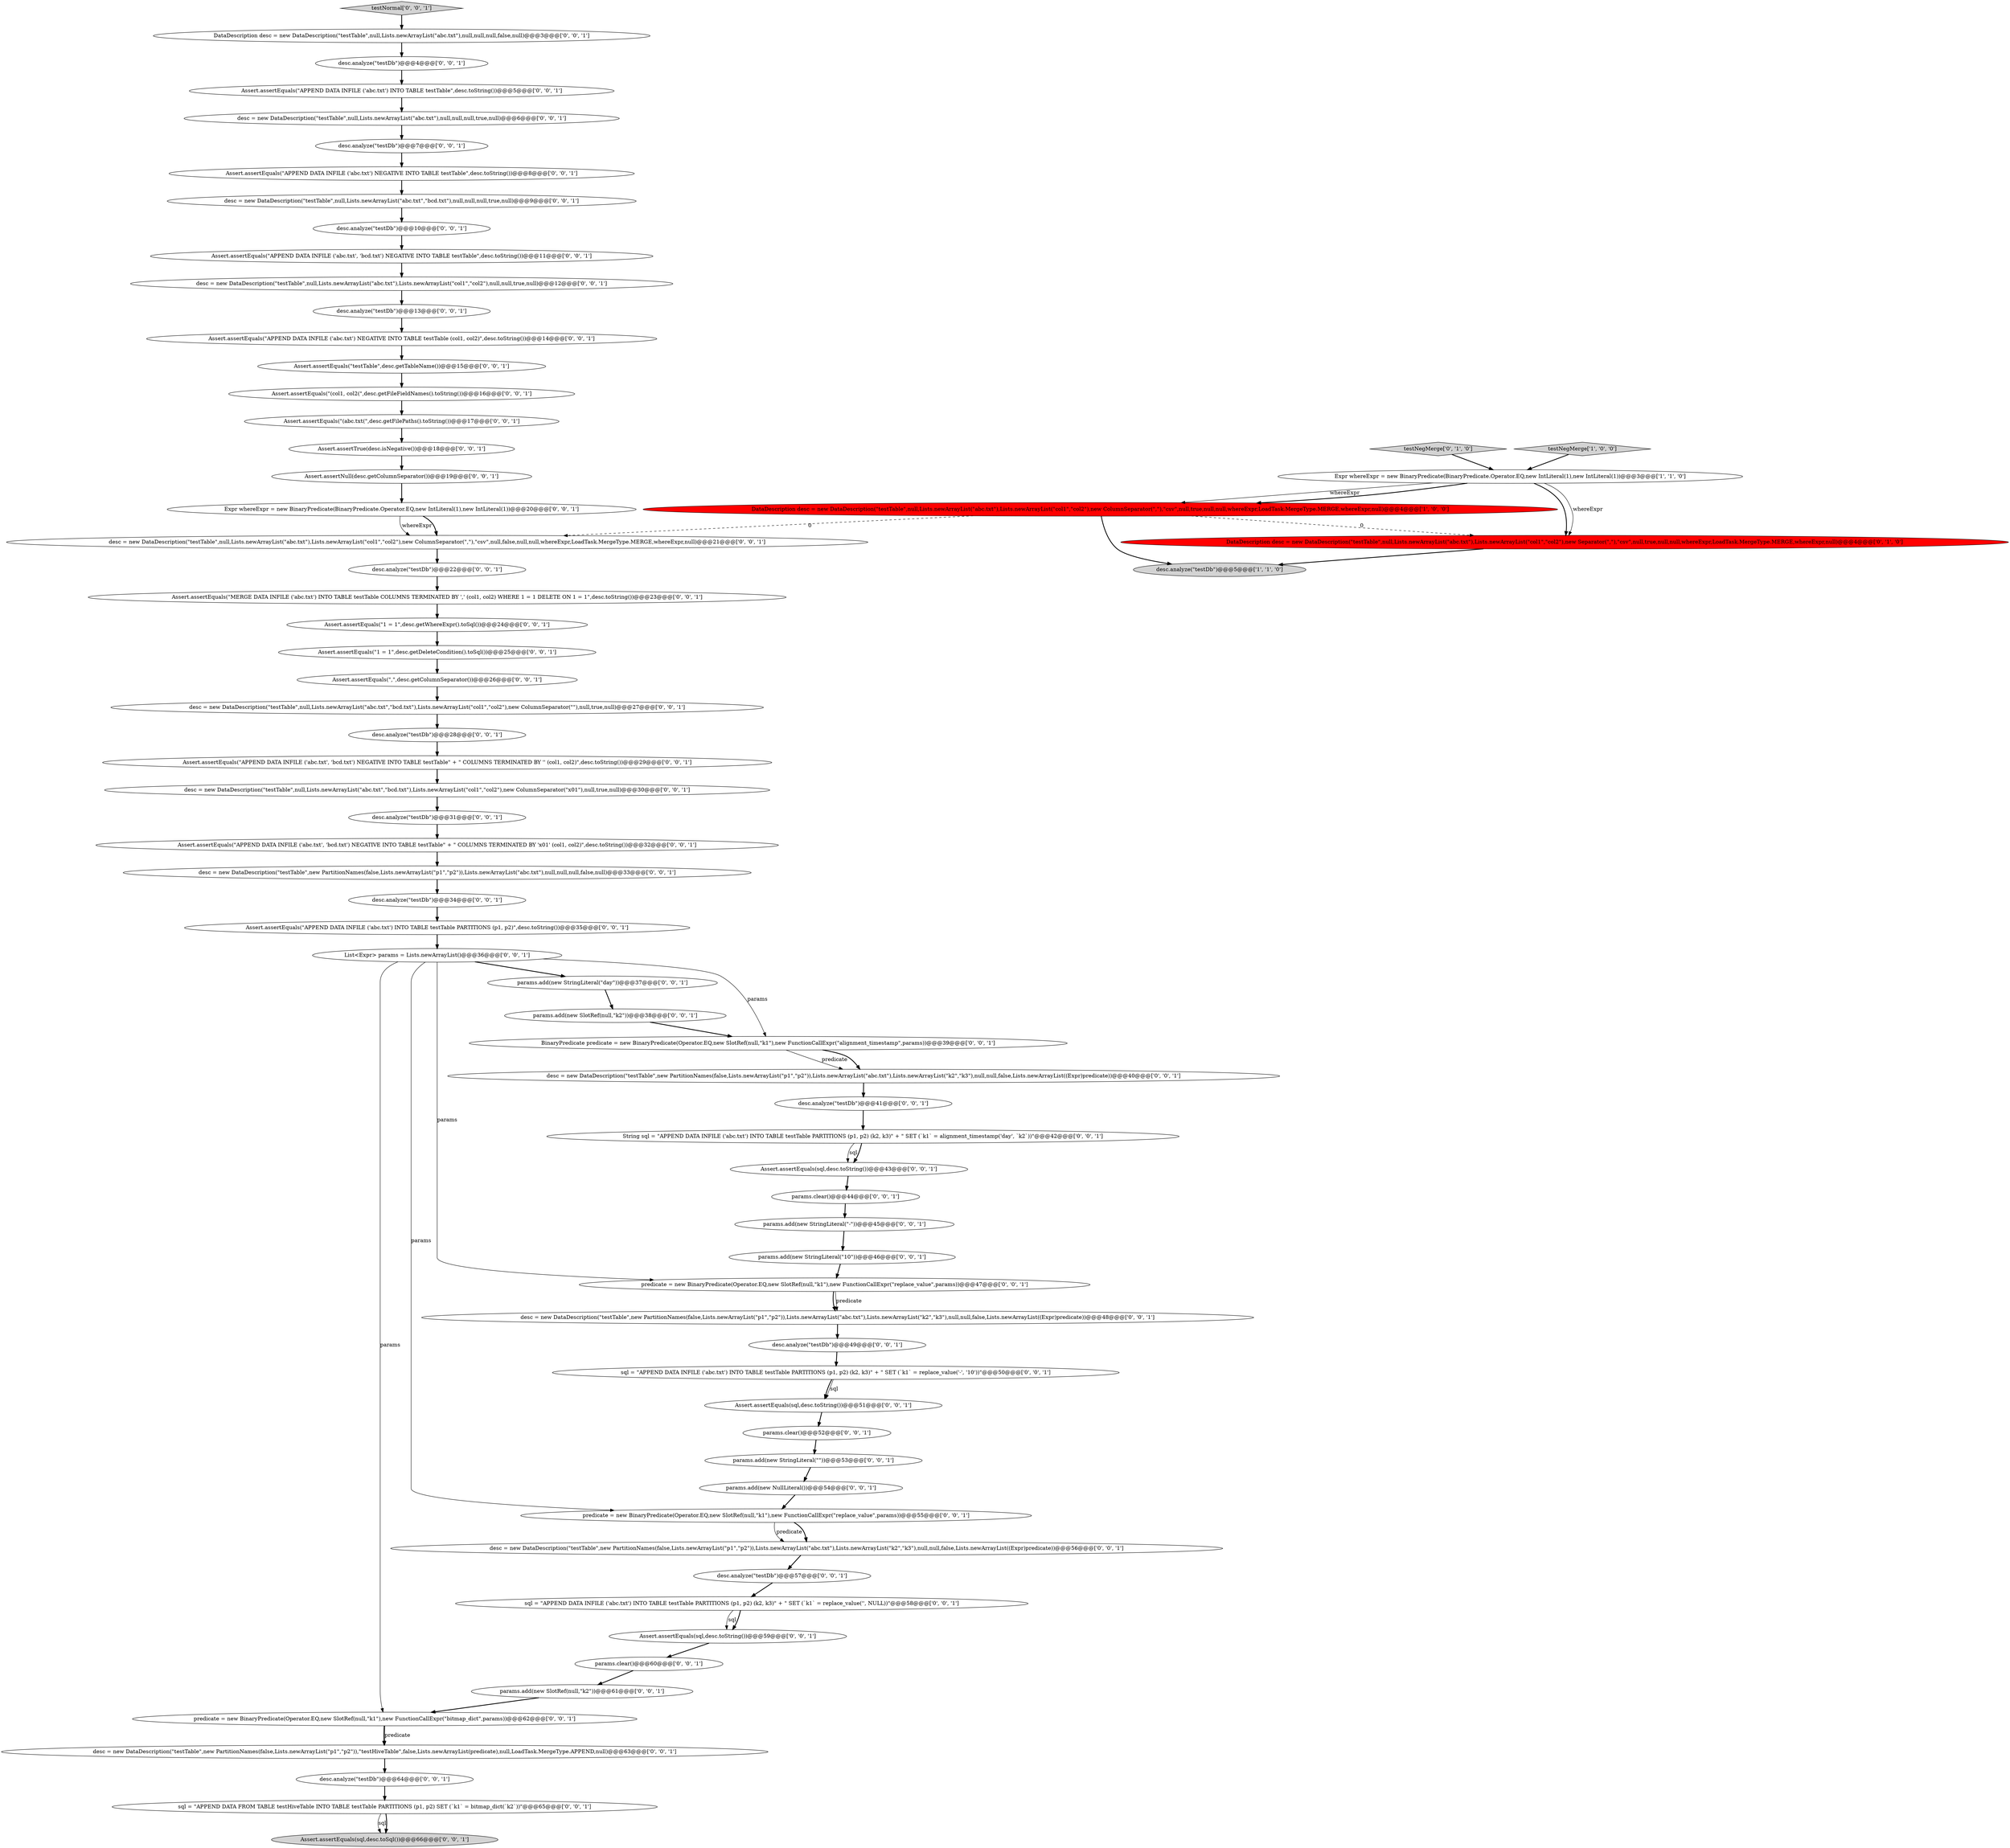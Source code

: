 digraph {
51 [style = filled, label = "Assert.assertEquals(sql,desc.toString())@@@51@@@['0', '0', '1']", fillcolor = white, shape = ellipse image = "AAA0AAABBB3BBB"];
57 [style = filled, label = "params.add(new StringLiteral(\"-\"))@@@45@@@['0', '0', '1']", fillcolor = white, shape = ellipse image = "AAA0AAABBB3BBB"];
35 [style = filled, label = "desc.analyze(\"testDb\")@@@13@@@['0', '0', '1']", fillcolor = white, shape = ellipse image = "AAA0AAABBB3BBB"];
1 [style = filled, label = "testNegMerge['1', '0', '0']", fillcolor = lightgray, shape = diamond image = "AAA0AAABBB1BBB"];
13 [style = filled, label = "Assert.assertEquals(\"APPEND DATA INFILE ('abc.txt', 'bcd.txt') NEGATIVE INTO TABLE testTable\" + \" COLUMNS TERMINATED BY '' (col1, col2)\",desc.toString())@@@29@@@['0', '0', '1']", fillcolor = white, shape = ellipse image = "AAA0AAABBB3BBB"];
52 [style = filled, label = "desc.analyze(\"testDb\")@@@64@@@['0', '0', '1']", fillcolor = white, shape = ellipse image = "AAA0AAABBB3BBB"];
37 [style = filled, label = "params.add(new SlotRef(null,\"k2\"))@@@38@@@['0', '0', '1']", fillcolor = white, shape = ellipse image = "AAA0AAABBB3BBB"];
17 [style = filled, label = "predicate = new BinaryPredicate(Operator.EQ,new SlotRef(null,\"k1\"),new FunctionCallExpr(\"replace_value\",params))@@@47@@@['0', '0', '1']", fillcolor = white, shape = ellipse image = "AAA0AAABBB3BBB"];
62 [style = filled, label = "desc.analyze(\"testDb\")@@@57@@@['0', '0', '1']", fillcolor = white, shape = ellipse image = "AAA0AAABBB3BBB"];
53 [style = filled, label = "String sql = \"APPEND DATA INFILE ('abc.txt') INTO TABLE testTable PARTITIONS (p1, p2) (k2, k3)\" + \" SET (`k1` = alignment_timestamp('day', `k2`))\"@@@42@@@['0', '0', '1']", fillcolor = white, shape = ellipse image = "AAA0AAABBB3BBB"];
29 [style = filled, label = "params.add(new StringLiteral(\"10\"))@@@46@@@['0', '0', '1']", fillcolor = white, shape = ellipse image = "AAA0AAABBB3BBB"];
18 [style = filled, label = "desc = new DataDescription(\"testTable\",new PartitionNames(false,Lists.newArrayList(\"p1\",\"p2\")),Lists.newArrayList(\"abc.txt\"),null,null,null,false,null)@@@33@@@['0', '0', '1']", fillcolor = white, shape = ellipse image = "AAA0AAABBB3BBB"];
22 [style = filled, label = "List<Expr> params = Lists.newArrayList()@@@36@@@['0', '0', '1']", fillcolor = white, shape = ellipse image = "AAA0AAABBB3BBB"];
12 [style = filled, label = "testNormal['0', '0', '1']", fillcolor = lightgray, shape = diamond image = "AAA0AAABBB3BBB"];
32 [style = filled, label = "Assert.assertEquals(\"APPEND DATA INFILE ('abc.txt') INTO TABLE testTable PARTITIONS (p1, p2)\",desc.toString())@@@35@@@['0', '0', '1']", fillcolor = white, shape = ellipse image = "AAA0AAABBB3BBB"];
44 [style = filled, label = "desc = new DataDescription(\"testTable\",new PartitionNames(false,Lists.newArrayList(\"p1\",\"p2\")),Lists.newArrayList(\"abc.txt\"),Lists.newArrayList(\"k2\",\"k3\"),null,null,false,Lists.newArrayList((Expr)predicate))@@@48@@@['0', '0', '1']", fillcolor = white, shape = ellipse image = "AAA0AAABBB3BBB"];
49 [style = filled, label = "desc.analyze(\"testDb\")@@@22@@@['0', '0', '1']", fillcolor = white, shape = ellipse image = "AAA0AAABBB3BBB"];
56 [style = filled, label = "predicate = new BinaryPredicate(Operator.EQ,new SlotRef(null,\"k1\"),new FunctionCallExpr(\"bitmap_dict\",params))@@@62@@@['0', '0', '1']", fillcolor = white, shape = ellipse image = "AAA0AAABBB3BBB"];
7 [style = filled, label = "params.clear()@@@52@@@['0', '0', '1']", fillcolor = white, shape = ellipse image = "AAA0AAABBB3BBB"];
43 [style = filled, label = "desc = new DataDescription(\"testTable\",new PartitionNames(false,Lists.newArrayList(\"p1\",\"p2\")),Lists.newArrayList(\"abc.txt\"),Lists.newArrayList(\"k2\",\"k3\"),null,null,false,Lists.newArrayList((Expr)predicate))@@@40@@@['0', '0', '1']", fillcolor = white, shape = ellipse image = "AAA0AAABBB3BBB"];
55 [style = filled, label = "desc = new DataDescription(\"testTable\",null,Lists.newArrayList(\"abc.txt\",\"bcd.txt\"),Lists.newArrayList(\"col1\",\"col2\"),new ColumnSeparator(\"\"),null,true,null)@@@27@@@['0', '0', '1']", fillcolor = white, shape = ellipse image = "AAA0AAABBB3BBB"];
38 [style = filled, label = "Assert.assertEquals(\",\",desc.getColumnSeparator())@@@26@@@['0', '0', '1']", fillcolor = white, shape = ellipse image = "AAA0AAABBB3BBB"];
47 [style = filled, label = "Assert.assertEquals(\"1 = 1\",desc.getWhereExpr().toSql())@@@24@@@['0', '0', '1']", fillcolor = white, shape = ellipse image = "AAA0AAABBB3BBB"];
26 [style = filled, label = "desc = new DataDescription(\"testTable\",new PartitionNames(false,Lists.newArrayList(\"p1\",\"p2\")),Lists.newArrayList(\"abc.txt\"),Lists.newArrayList(\"k2\",\"k3\"),null,null,false,Lists.newArrayList((Expr)predicate))@@@56@@@['0', '0', '1']", fillcolor = white, shape = ellipse image = "AAA0AAABBB3BBB"];
4 [style = filled, label = "DataDescription desc = new DataDescription(\"testTable\",null,Lists.newArrayList(\"abc.txt\"),Lists.newArrayList(\"col1\",\"col2\"),new Separator(\",\"),\"csv\",null,true,null,null,whereExpr,LoadTask.MergeType.MERGE,whereExpr,null)@@@4@@@['0', '1', '0']", fillcolor = red, shape = ellipse image = "AAA1AAABBB2BBB"];
10 [style = filled, label = "desc = new DataDescription(\"testTable\",new PartitionNames(false,Lists.newArrayList(\"p1\",\"p2\")),\"testHiveTable\",false,Lists.newArrayList(predicate),null,LoadTask.MergeType.APPEND,null)@@@63@@@['0', '0', '1']", fillcolor = white, shape = ellipse image = "AAA0AAABBB3BBB"];
54 [style = filled, label = "DataDescription desc = new DataDescription(\"testTable\",null,Lists.newArrayList(\"abc.txt\"),null,null,null,false,null)@@@3@@@['0', '0', '1']", fillcolor = white, shape = ellipse image = "AAA0AAABBB3BBB"];
21 [style = filled, label = "Assert.assertEquals(\"APPEND DATA INFILE ('abc.txt') NEGATIVE INTO TABLE testTable\",desc.toString())@@@8@@@['0', '0', '1']", fillcolor = white, shape = ellipse image = "AAA0AAABBB3BBB"];
9 [style = filled, label = "Assert.assertEquals(\"testTable\",desc.getTableName())@@@15@@@['0', '0', '1']", fillcolor = white, shape = ellipse image = "AAA0AAABBB3BBB"];
2 [style = filled, label = "Expr whereExpr = new BinaryPredicate(BinaryPredicate.Operator.EQ,new IntLiteral(1),new IntLiteral(1))@@@3@@@['1', '1', '0']", fillcolor = white, shape = ellipse image = "AAA0AAABBB1BBB"];
58 [style = filled, label = "Assert.assertEquals(sql,desc.toSql())@@@66@@@['0', '0', '1']", fillcolor = lightgray, shape = ellipse image = "AAA0AAABBB3BBB"];
66 [style = filled, label = "Assert.assertEquals(sql,desc.toString())@@@43@@@['0', '0', '1']", fillcolor = white, shape = ellipse image = "AAA0AAABBB3BBB"];
69 [style = filled, label = "desc = new DataDescription(\"testTable\",null,Lists.newArrayList(\"abc.txt\",\"bcd.txt\"),Lists.newArrayList(\"col1\",\"col2\"),new ColumnSeparator(\"\x01\"),null,true,null)@@@30@@@['0', '0', '1']", fillcolor = white, shape = ellipse image = "AAA0AAABBB3BBB"];
65 [style = filled, label = "Assert.assertEquals(\"1 = 1\",desc.getDeleteCondition().toSql())@@@25@@@['0', '0', '1']", fillcolor = white, shape = ellipse image = "AAA0AAABBB3BBB"];
25 [style = filled, label = "Assert.assertEquals(\"APPEND DATA INFILE ('abc.txt') NEGATIVE INTO TABLE testTable (col1, col2)\",desc.toString())@@@14@@@['0', '0', '1']", fillcolor = white, shape = ellipse image = "AAA0AAABBB3BBB"];
6 [style = filled, label = "Assert.assertEquals(\"APPEND DATA INFILE ('abc.txt', 'bcd.txt') NEGATIVE INTO TABLE testTable\" + \" COLUMNS TERMINATED BY '\x01' (col1, col2)\",desc.toString())@@@32@@@['0', '0', '1']", fillcolor = white, shape = ellipse image = "AAA0AAABBB3BBB"];
41 [style = filled, label = "desc = new DataDescription(\"testTable\",null,Lists.newArrayList(\"abc.txt\"),Lists.newArrayList(\"col1\",\"col2\"),new ColumnSeparator(\",\"),\"csv\",null,false,null,null,whereExpr,LoadTask.MergeType.MERGE,whereExpr,null)@@@21@@@['0', '0', '1']", fillcolor = white, shape = ellipse image = "AAA0AAABBB3BBB"];
42 [style = filled, label = "desc.analyze(\"testDb\")@@@28@@@['0', '0', '1']", fillcolor = white, shape = ellipse image = "AAA0AAABBB3BBB"];
63 [style = filled, label = "desc.analyze(\"testDb\")@@@41@@@['0', '0', '1']", fillcolor = white, shape = ellipse image = "AAA0AAABBB3BBB"];
14 [style = filled, label = "predicate = new BinaryPredicate(Operator.EQ,new SlotRef(null,\"k1\"),new FunctionCallExpr(\"replace_value\",params))@@@55@@@['0', '0', '1']", fillcolor = white, shape = ellipse image = "AAA0AAABBB3BBB"];
16 [style = filled, label = "Assert.assertTrue(desc.isNegative())@@@18@@@['0', '0', '1']", fillcolor = white, shape = ellipse image = "AAA0AAABBB3BBB"];
23 [style = filled, label = "Assert.assertEquals(\"(col1, col2(\",desc.getFileFieldNames().toString())@@@16@@@['0', '0', '1']", fillcolor = white, shape = ellipse image = "AAA0AAABBB3BBB"];
39 [style = filled, label = "Assert.assertNull(desc.getColumnSeparator())@@@19@@@['0', '0', '1']", fillcolor = white, shape = ellipse image = "AAA0AAABBB3BBB"];
48 [style = filled, label = "desc.analyze(\"testDb\")@@@34@@@['0', '0', '1']", fillcolor = white, shape = ellipse image = "AAA0AAABBB3BBB"];
50 [style = filled, label = "desc = new DataDescription(\"testTable\",null,Lists.newArrayList(\"abc.txt\"),Lists.newArrayList(\"col1\",\"col2\"),null,null,true,null)@@@12@@@['0', '0', '1']", fillcolor = white, shape = ellipse image = "AAA0AAABBB3BBB"];
0 [style = filled, label = "desc.analyze(\"testDb\")@@@5@@@['1', '1', '0']", fillcolor = lightgray, shape = ellipse image = "AAA0AAABBB1BBB"];
28 [style = filled, label = "Expr whereExpr = new BinaryPredicate(BinaryPredicate.Operator.EQ,new IntLiteral(1),new IntLiteral(1))@@@20@@@['0', '0', '1']", fillcolor = white, shape = ellipse image = "AAA0AAABBB3BBB"];
34 [style = filled, label = "params.clear()@@@44@@@['0', '0', '1']", fillcolor = white, shape = ellipse image = "AAA0AAABBB3BBB"];
67 [style = filled, label = "Assert.assertEquals(\"APPEND DATA INFILE ('abc.txt') INTO TABLE testTable\",desc.toString())@@@5@@@['0', '0', '1']", fillcolor = white, shape = ellipse image = "AAA0AAABBB3BBB"];
33 [style = filled, label = "params.add(new SlotRef(null,\"k2\"))@@@61@@@['0', '0', '1']", fillcolor = white, shape = ellipse image = "AAA0AAABBB3BBB"];
68 [style = filled, label = "desc.analyze(\"testDb\")@@@31@@@['0', '0', '1']", fillcolor = white, shape = ellipse image = "AAA0AAABBB3BBB"];
70 [style = filled, label = "desc = new DataDescription(\"testTable\",null,Lists.newArrayList(\"abc.txt\",\"bcd.txt\"),null,null,null,true,null)@@@9@@@['0', '0', '1']", fillcolor = white, shape = ellipse image = "AAA0AAABBB3BBB"];
24 [style = filled, label = "params.add(new StringLiteral(\"\"))@@@53@@@['0', '0', '1']", fillcolor = white, shape = ellipse image = "AAA0AAABBB3BBB"];
19 [style = filled, label = "desc.analyze(\"testDb\")@@@10@@@['0', '0', '1']", fillcolor = white, shape = ellipse image = "AAA0AAABBB3BBB"];
3 [style = filled, label = "DataDescription desc = new DataDescription(\"testTable\",null,Lists.newArrayList(\"abc.txt\"),Lists.newArrayList(\"col1\",\"col2\"),new ColumnSeparator(\",\"),\"csv\",null,true,null,null,whereExpr,LoadTask.MergeType.MERGE,whereExpr,null)@@@4@@@['1', '0', '0']", fillcolor = red, shape = ellipse image = "AAA1AAABBB1BBB"];
15 [style = filled, label = "Assert.assertEquals(sql,desc.toString())@@@59@@@['0', '0', '1']", fillcolor = white, shape = ellipse image = "AAA0AAABBB3BBB"];
5 [style = filled, label = "testNegMerge['0', '1', '0']", fillcolor = lightgray, shape = diamond image = "AAA0AAABBB2BBB"];
30 [style = filled, label = "desc = new DataDescription(\"testTable\",null,Lists.newArrayList(\"abc.txt\"),null,null,null,true,null)@@@6@@@['0', '0', '1']", fillcolor = white, shape = ellipse image = "AAA0AAABBB3BBB"];
20 [style = filled, label = "desc.analyze(\"testDb\")@@@7@@@['0', '0', '1']", fillcolor = white, shape = ellipse image = "AAA0AAABBB3BBB"];
31 [style = filled, label = "BinaryPredicate predicate = new BinaryPredicate(Operator.EQ,new SlotRef(null,\"k1\"),new FunctionCallExpr(\"alignment_timestamp\",params))@@@39@@@['0', '0', '1']", fillcolor = white, shape = ellipse image = "AAA0AAABBB3BBB"];
8 [style = filled, label = "Assert.assertEquals(\"APPEND DATA INFILE ('abc.txt', 'bcd.txt') NEGATIVE INTO TABLE testTable\",desc.toString())@@@11@@@['0', '0', '1']", fillcolor = white, shape = ellipse image = "AAA0AAABBB3BBB"];
40 [style = filled, label = "params.clear()@@@60@@@['0', '0', '1']", fillcolor = white, shape = ellipse image = "AAA0AAABBB3BBB"];
11 [style = filled, label = "sql = \"APPEND DATA INFILE ('abc.txt') INTO TABLE testTable PARTITIONS (p1, p2) (k2, k3)\" + \" SET (`k1` = replace_value('', NULL))\"@@@58@@@['0', '0', '1']", fillcolor = white, shape = ellipse image = "AAA0AAABBB3BBB"];
46 [style = filled, label = "params.add(new StringLiteral(\"day\"))@@@37@@@['0', '0', '1']", fillcolor = white, shape = ellipse image = "AAA0AAABBB3BBB"];
59 [style = filled, label = "params.add(new NullLiteral())@@@54@@@['0', '0', '1']", fillcolor = white, shape = ellipse image = "AAA0AAABBB3BBB"];
36 [style = filled, label = "Assert.assertEquals(\"MERGE DATA INFILE ('abc.txt') INTO TABLE testTable COLUMNS TERMINATED BY ',' (col1, col2) WHERE 1 = 1 DELETE ON 1 = 1\",desc.toString())@@@23@@@['0', '0', '1']", fillcolor = white, shape = ellipse image = "AAA0AAABBB3BBB"];
61 [style = filled, label = "desc.analyze(\"testDb\")@@@49@@@['0', '0', '1']", fillcolor = white, shape = ellipse image = "AAA0AAABBB3BBB"];
27 [style = filled, label = "sql = \"APPEND DATA INFILE ('abc.txt') INTO TABLE testTable PARTITIONS (p1, p2) (k2, k3)\" + \" SET (`k1` = replace_value('-', '10'))\"@@@50@@@['0', '0', '1']", fillcolor = white, shape = ellipse image = "AAA0AAABBB3BBB"];
64 [style = filled, label = "sql = \"APPEND DATA FROM TABLE testHiveTable INTO TABLE testTable PARTITIONS (p1, p2) SET (`k1` = bitmap_dict(`k2`))\"@@@65@@@['0', '0', '1']", fillcolor = white, shape = ellipse image = "AAA0AAABBB3BBB"];
60 [style = filled, label = "Assert.assertEquals(\"(abc.txt(\",desc.getFilePaths().toString())@@@17@@@['0', '0', '1']", fillcolor = white, shape = ellipse image = "AAA0AAABBB3BBB"];
45 [style = filled, label = "desc.analyze(\"testDb\")@@@4@@@['0', '0', '1']", fillcolor = white, shape = ellipse image = "AAA0AAABBB3BBB"];
3->41 [style = dashed, label="0"];
22->14 [style = solid, label="params"];
32->22 [style = bold, label=""];
52->64 [style = bold, label=""];
53->66 [style = solid, label="sql"];
28->41 [style = solid, label="whereExpr"];
30->20 [style = bold, label=""];
57->29 [style = bold, label=""];
69->68 [style = bold, label=""];
31->43 [style = solid, label="predicate"];
37->31 [style = bold, label=""];
51->7 [style = bold, label=""];
33->56 [style = bold, label=""];
27->51 [style = bold, label=""];
17->44 [style = bold, label=""];
12->54 [style = bold, label=""];
22->56 [style = solid, label="params"];
13->69 [style = bold, label=""];
2->3 [style = solid, label="whereExpr"];
49->36 [style = bold, label=""];
38->55 [style = bold, label=""];
64->58 [style = solid, label="sql"];
24->59 [style = bold, label=""];
22->46 [style = bold, label=""];
60->16 [style = bold, label=""];
41->49 [style = bold, label=""];
3->4 [style = dashed, label="0"];
2->4 [style = bold, label=""];
46->37 [style = bold, label=""];
3->0 [style = bold, label=""];
4->0 [style = bold, label=""];
56->10 [style = bold, label=""];
66->34 [style = bold, label=""];
27->51 [style = solid, label="sql"];
7->24 [style = bold, label=""];
65->38 [style = bold, label=""];
67->30 [style = bold, label=""];
48->32 [style = bold, label=""];
61->27 [style = bold, label=""];
16->39 [style = bold, label=""];
22->31 [style = solid, label="params"];
63->53 [style = bold, label=""];
68->6 [style = bold, label=""];
34->57 [style = bold, label=""];
44->61 [style = bold, label=""];
29->17 [style = bold, label=""];
6->18 [style = bold, label=""];
2->3 [style = bold, label=""];
25->9 [style = bold, label=""];
26->62 [style = bold, label=""];
70->19 [style = bold, label=""];
55->42 [style = bold, label=""];
17->44 [style = solid, label="predicate"];
28->41 [style = bold, label=""];
35->25 [style = bold, label=""];
40->33 [style = bold, label=""];
18->48 [style = bold, label=""];
22->17 [style = solid, label="params"];
62->11 [style = bold, label=""];
31->43 [style = bold, label=""];
43->63 [style = bold, label=""];
8->50 [style = bold, label=""];
15->40 [style = bold, label=""];
1->2 [style = bold, label=""];
50->35 [style = bold, label=""];
64->58 [style = bold, label=""];
59->14 [style = bold, label=""];
54->45 [style = bold, label=""];
36->47 [style = bold, label=""];
42->13 [style = bold, label=""];
14->26 [style = solid, label="predicate"];
45->67 [style = bold, label=""];
11->15 [style = solid, label="sql"];
10->52 [style = bold, label=""];
39->28 [style = bold, label=""];
19->8 [style = bold, label=""];
21->70 [style = bold, label=""];
11->15 [style = bold, label=""];
23->60 [style = bold, label=""];
20->21 [style = bold, label=""];
9->23 [style = bold, label=""];
14->26 [style = bold, label=""];
2->4 [style = solid, label="whereExpr"];
5->2 [style = bold, label=""];
53->66 [style = bold, label=""];
56->10 [style = solid, label="predicate"];
47->65 [style = bold, label=""];
}

